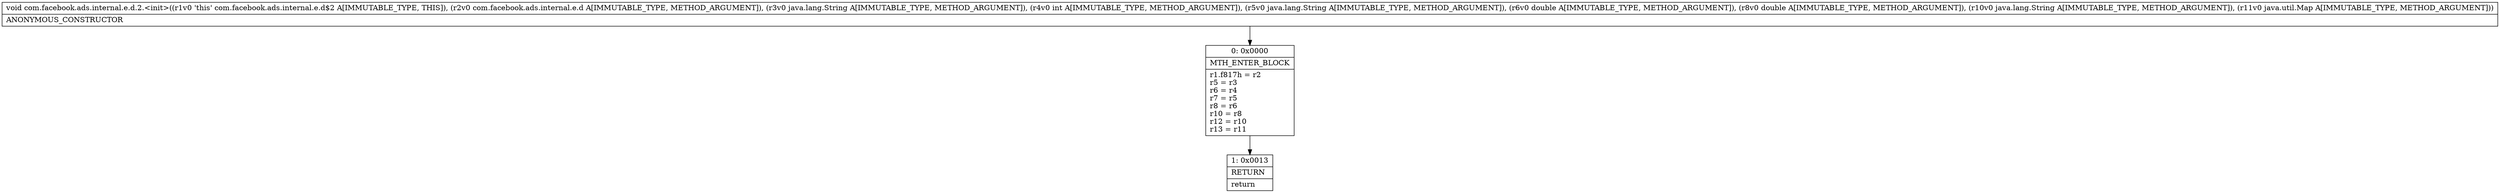 digraph "CFG forcom.facebook.ads.internal.e.d.2.\<init\>(Lcom\/facebook\/ads\/internal\/e\/d;Ljava\/lang\/String;ILjava\/lang\/String;DDLjava\/lang\/String;Ljava\/util\/Map;)V" {
Node_0 [shape=record,label="{0\:\ 0x0000|MTH_ENTER_BLOCK\l|r1.f817h = r2\lr5 = r3\lr6 = r4\lr7 = r5\lr8 = r6\lr10 = r8\lr12 = r10\lr13 = r11\l}"];
Node_1 [shape=record,label="{1\:\ 0x0013|RETURN\l|return\l}"];
MethodNode[shape=record,label="{void com.facebook.ads.internal.e.d.2.\<init\>((r1v0 'this' com.facebook.ads.internal.e.d$2 A[IMMUTABLE_TYPE, THIS]), (r2v0 com.facebook.ads.internal.e.d A[IMMUTABLE_TYPE, METHOD_ARGUMENT]), (r3v0 java.lang.String A[IMMUTABLE_TYPE, METHOD_ARGUMENT]), (r4v0 int A[IMMUTABLE_TYPE, METHOD_ARGUMENT]), (r5v0 java.lang.String A[IMMUTABLE_TYPE, METHOD_ARGUMENT]), (r6v0 double A[IMMUTABLE_TYPE, METHOD_ARGUMENT]), (r8v0 double A[IMMUTABLE_TYPE, METHOD_ARGUMENT]), (r10v0 java.lang.String A[IMMUTABLE_TYPE, METHOD_ARGUMENT]), (r11v0 java.util.Map A[IMMUTABLE_TYPE, METHOD_ARGUMENT]))  | ANONYMOUS_CONSTRUCTOR\l}"];
MethodNode -> Node_0;
Node_0 -> Node_1;
}

